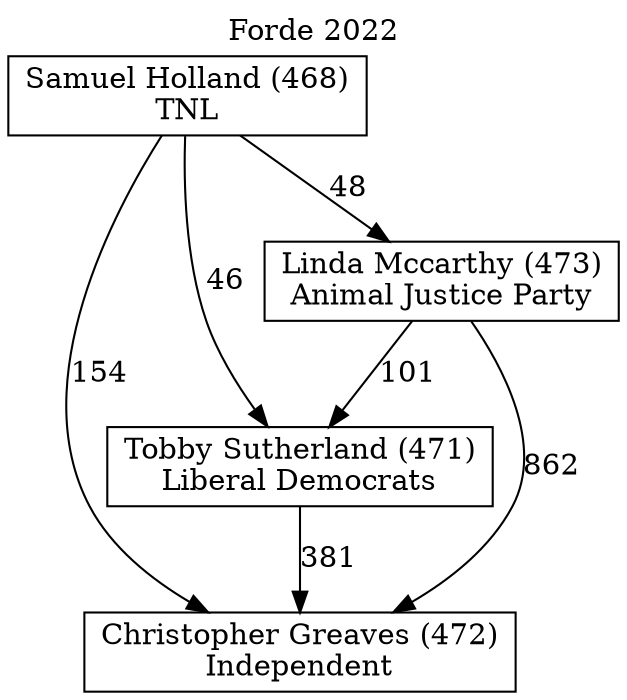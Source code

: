 // House preference flow
digraph "Christopher Greaves (472)_Forde_2022" {
	graph [label="Forde 2022" labelloc=t mclimit=10]
	node [shape=box]
	"Christopher Greaves (472)" [label="Christopher Greaves (472)
Independent"]
	"Tobby Sutherland (471)" [label="Tobby Sutherland (471)
Liberal Democrats"]
	"Linda Mccarthy (473)" [label="Linda Mccarthy (473)
Animal Justice Party"]
	"Samuel Holland (468)" [label="Samuel Holland (468)
TNL"]
	"Tobby Sutherland (471)" -> "Christopher Greaves (472)" [label=381]
	"Linda Mccarthy (473)" -> "Tobby Sutherland (471)" [label=101]
	"Samuel Holland (468)" -> "Linda Mccarthy (473)" [label=48]
	"Linda Mccarthy (473)" -> "Christopher Greaves (472)" [label=862]
	"Samuel Holland (468)" -> "Christopher Greaves (472)" [label=154]
	"Samuel Holland (468)" -> "Tobby Sutherland (471)" [label=46]
}

